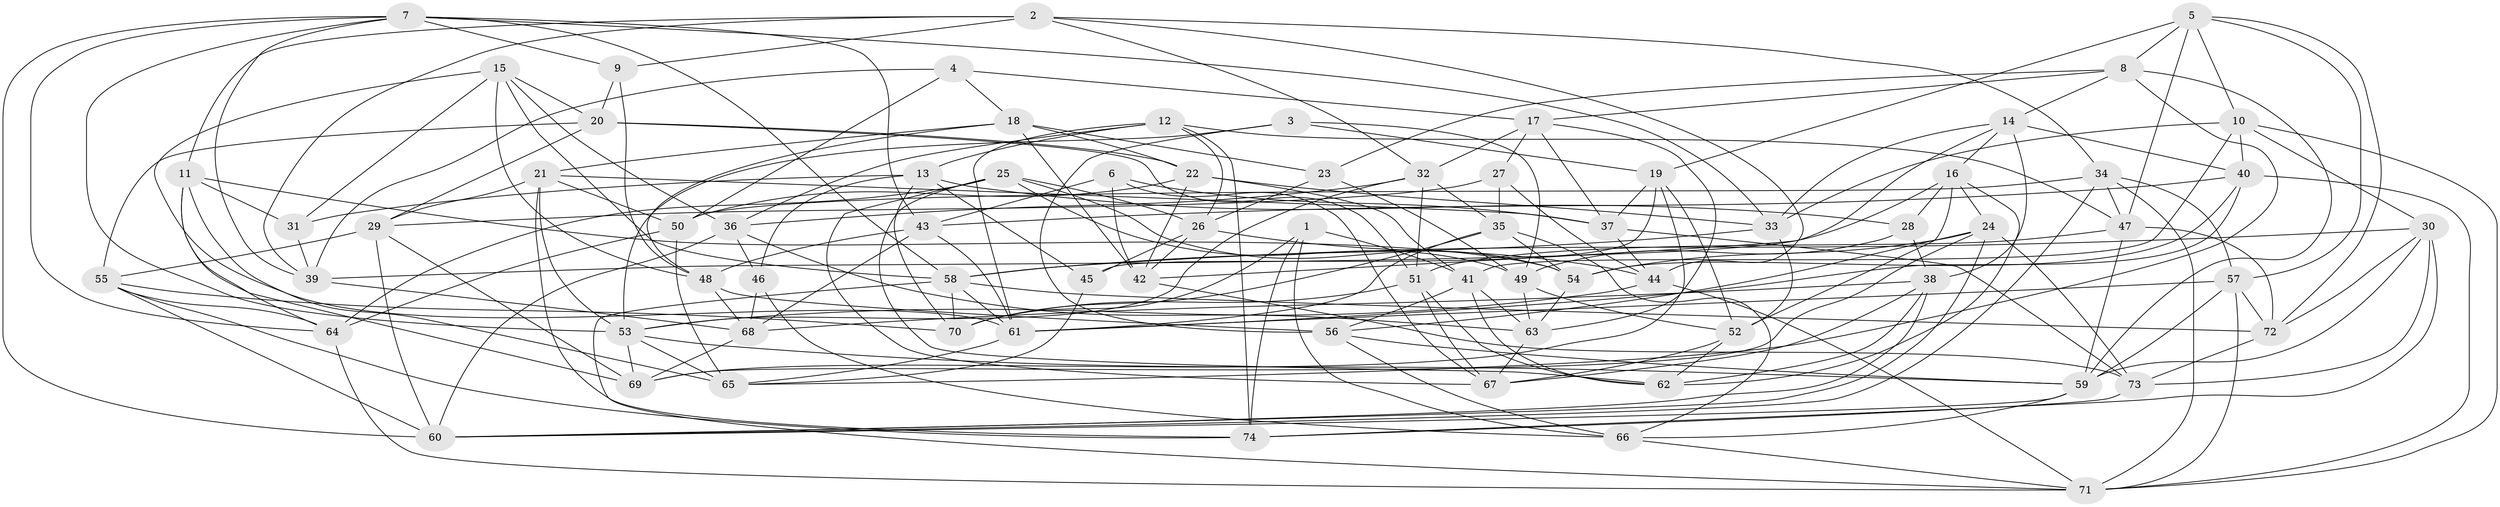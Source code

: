 // original degree distribution, {4: 1.0}
// Generated by graph-tools (version 1.1) at 2025/50/03/09/25 03:50:52]
// undirected, 74 vertices, 218 edges
graph export_dot {
graph [start="1"]
  node [color=gray90,style=filled];
  1;
  2;
  3;
  4;
  5;
  6;
  7;
  8;
  9;
  10;
  11;
  12;
  13;
  14;
  15;
  16;
  17;
  18;
  19;
  20;
  21;
  22;
  23;
  24;
  25;
  26;
  27;
  28;
  29;
  30;
  31;
  32;
  33;
  34;
  35;
  36;
  37;
  38;
  39;
  40;
  41;
  42;
  43;
  44;
  45;
  46;
  47;
  48;
  49;
  50;
  51;
  52;
  53;
  54;
  55;
  56;
  57;
  58;
  59;
  60;
  61;
  62;
  63;
  64;
  65;
  66;
  67;
  68;
  69;
  70;
  71;
  72;
  73;
  74;
  1 -- 41 [weight=1.0];
  1 -- 66 [weight=1.0];
  1 -- 70 [weight=1.0];
  1 -- 74 [weight=1.0];
  2 -- 9 [weight=1.0];
  2 -- 11 [weight=1.0];
  2 -- 32 [weight=1.0];
  2 -- 34 [weight=1.0];
  2 -- 39 [weight=1.0];
  2 -- 44 [weight=1.0];
  3 -- 19 [weight=1.0];
  3 -- 49 [weight=1.0];
  3 -- 53 [weight=1.0];
  3 -- 56 [weight=1.0];
  4 -- 17 [weight=1.0];
  4 -- 18 [weight=1.0];
  4 -- 39 [weight=1.0];
  4 -- 50 [weight=1.0];
  5 -- 8 [weight=1.0];
  5 -- 10 [weight=1.0];
  5 -- 19 [weight=1.0];
  5 -- 47 [weight=1.0];
  5 -- 57 [weight=1.0];
  5 -- 72 [weight=1.0];
  6 -- 37 [weight=1.0];
  6 -- 42 [weight=1.0];
  6 -- 43 [weight=1.0];
  6 -- 67 [weight=1.0];
  7 -- 9 [weight=1.0];
  7 -- 33 [weight=1.0];
  7 -- 39 [weight=1.0];
  7 -- 43 [weight=1.0];
  7 -- 53 [weight=1.0];
  7 -- 58 [weight=1.0];
  7 -- 60 [weight=1.0];
  7 -- 64 [weight=1.0];
  8 -- 14 [weight=1.0];
  8 -- 17 [weight=1.0];
  8 -- 23 [weight=1.0];
  8 -- 59 [weight=1.0];
  8 -- 65 [weight=1.0];
  9 -- 20 [weight=1.0];
  9 -- 48 [weight=1.0];
  10 -- 30 [weight=1.0];
  10 -- 33 [weight=1.0];
  10 -- 40 [weight=1.0];
  10 -- 41 [weight=1.0];
  10 -- 71 [weight=1.0];
  11 -- 31 [weight=1.0];
  11 -- 54 [weight=1.0];
  11 -- 64 [weight=1.0];
  11 -- 65 [weight=1.0];
  11 -- 69 [weight=1.0];
  12 -- 13 [weight=1.0];
  12 -- 26 [weight=1.0];
  12 -- 36 [weight=1.0];
  12 -- 47 [weight=1.0];
  12 -- 61 [weight=1.0];
  12 -- 74 [weight=1.0];
  13 -- 28 [weight=1.0];
  13 -- 31 [weight=1.0];
  13 -- 45 [weight=1.0];
  13 -- 46 [weight=1.0];
  13 -- 70 [weight=1.0];
  14 -- 16 [weight=1.0];
  14 -- 33 [weight=1.0];
  14 -- 38 [weight=1.0];
  14 -- 40 [weight=1.0];
  14 -- 42 [weight=1.0];
  15 -- 20 [weight=1.0];
  15 -- 31 [weight=1.0];
  15 -- 36 [weight=1.0];
  15 -- 48 [weight=1.0];
  15 -- 58 [weight=1.0];
  15 -- 61 [weight=1.0];
  16 -- 24 [weight=1.0];
  16 -- 28 [weight=1.0];
  16 -- 39 [weight=1.0];
  16 -- 52 [weight=1.0];
  16 -- 62 [weight=1.0];
  17 -- 27 [weight=1.0];
  17 -- 32 [weight=1.0];
  17 -- 37 [weight=1.0];
  17 -- 63 [weight=1.0];
  18 -- 21 [weight=1.0];
  18 -- 22 [weight=1.0];
  18 -- 23 [weight=1.0];
  18 -- 42 [weight=1.0];
  18 -- 48 [weight=1.0];
  19 -- 37 [weight=1.0];
  19 -- 45 [weight=1.0];
  19 -- 52 [weight=1.0];
  19 -- 69 [weight=1.0];
  20 -- 22 [weight=1.0];
  20 -- 29 [weight=1.0];
  20 -- 51 [weight=1.0];
  20 -- 55 [weight=1.0];
  21 -- 29 [weight=1.0];
  21 -- 37 [weight=1.0];
  21 -- 50 [weight=1.0];
  21 -- 53 [weight=1.0];
  21 -- 74 [weight=1.0];
  22 -- 33 [weight=1.0];
  22 -- 41 [weight=1.0];
  22 -- 42 [weight=1.0];
  22 -- 50 [weight=1.0];
  23 -- 26 [weight=1.0];
  23 -- 49 [weight=1.0];
  24 -- 54 [weight=1.0];
  24 -- 56 [weight=1.0];
  24 -- 60 [weight=1.0];
  24 -- 69 [weight=1.0];
  24 -- 73 [weight=1.0];
  25 -- 26 [weight=1.0];
  25 -- 49 [weight=1.0];
  25 -- 54 [weight=1.0];
  25 -- 62 [weight=1.0];
  25 -- 64 [weight=1.0];
  25 -- 67 [weight=1.0];
  26 -- 42 [weight=1.0];
  26 -- 44 [weight=1.0];
  26 -- 45 [weight=1.0];
  27 -- 29 [weight=1.0];
  27 -- 35 [weight=1.0];
  27 -- 44 [weight=1.0];
  28 -- 38 [weight=1.0];
  28 -- 49 [weight=1.0];
  29 -- 55 [weight=1.0];
  29 -- 60 [weight=1.0];
  29 -- 69 [weight=1.0];
  30 -- 58 [weight=1.0];
  30 -- 59 [weight=1.0];
  30 -- 72 [weight=1.0];
  30 -- 73 [weight=1.0];
  30 -- 74 [weight=1.0];
  31 -- 39 [weight=1.0];
  32 -- 35 [weight=1.0];
  32 -- 36 [weight=1.0];
  32 -- 51 [weight=1.0];
  32 -- 53 [weight=1.0];
  33 -- 52 [weight=1.0];
  33 -- 58 [weight=1.0];
  34 -- 47 [weight=1.0];
  34 -- 50 [weight=1.0];
  34 -- 57 [weight=1.0];
  34 -- 60 [weight=1.0];
  34 -- 71 [weight=1.0];
  35 -- 54 [weight=1.0];
  35 -- 61 [weight=1.0];
  35 -- 66 [weight=1.0];
  35 -- 70 [weight=1.0];
  36 -- 46 [weight=1.0];
  36 -- 60 [weight=1.0];
  36 -- 63 [weight=1.0];
  37 -- 44 [weight=1.0];
  37 -- 73 [weight=1.0];
  38 -- 60 [weight=1.0];
  38 -- 62 [weight=1.0];
  38 -- 67 [weight=1.0];
  38 -- 68 [weight=1.0];
  39 -- 68 [weight=1.0];
  40 -- 43 [weight=1.0];
  40 -- 54 [weight=1.0];
  40 -- 61 [weight=1.0];
  40 -- 71 [weight=1.0];
  41 -- 56 [weight=1.0];
  41 -- 62 [weight=1.0];
  41 -- 63 [weight=1.0];
  42 -- 73 [weight=1.0];
  43 -- 48 [weight=1.0];
  43 -- 61 [weight=1.0];
  43 -- 68 [weight=1.0];
  44 -- 53 [weight=1.0];
  44 -- 71 [weight=1.0];
  45 -- 65 [weight=1.0];
  46 -- 66 [weight=1.0];
  46 -- 68 [weight=1.0];
  47 -- 51 [weight=1.0];
  47 -- 59 [weight=1.0];
  47 -- 72 [weight=1.0];
  48 -- 56 [weight=1.0];
  48 -- 68 [weight=1.0];
  49 -- 52 [weight=1.0];
  49 -- 63 [weight=1.0];
  50 -- 64 [weight=1.0];
  50 -- 65 [weight=1.0];
  51 -- 62 [weight=1.0];
  51 -- 67 [weight=1.0];
  51 -- 70 [weight=1.0];
  52 -- 62 [weight=1.0];
  52 -- 67 [weight=1.0];
  53 -- 59 [weight=1.0];
  53 -- 65 [weight=1.0];
  53 -- 69 [weight=1.0];
  54 -- 63 [weight=1.0];
  55 -- 60 [weight=1.0];
  55 -- 64 [weight=1.0];
  55 -- 70 [weight=1.0];
  55 -- 74 [weight=1.0];
  56 -- 59 [weight=1.0];
  56 -- 66 [weight=1.0];
  57 -- 59 [weight=1.0];
  57 -- 61 [weight=1.0];
  57 -- 71 [weight=1.0];
  57 -- 72 [weight=1.0];
  58 -- 61 [weight=1.0];
  58 -- 70 [weight=1.0];
  58 -- 71 [weight=1.0];
  58 -- 72 [weight=1.0];
  59 -- 60 [weight=1.0];
  59 -- 66 [weight=1.0];
  61 -- 65 [weight=1.0];
  63 -- 67 [weight=1.0];
  64 -- 71 [weight=1.0];
  66 -- 71 [weight=1.0];
  68 -- 69 [weight=1.0];
  72 -- 73 [weight=1.0];
  73 -- 74 [weight=1.0];
}
